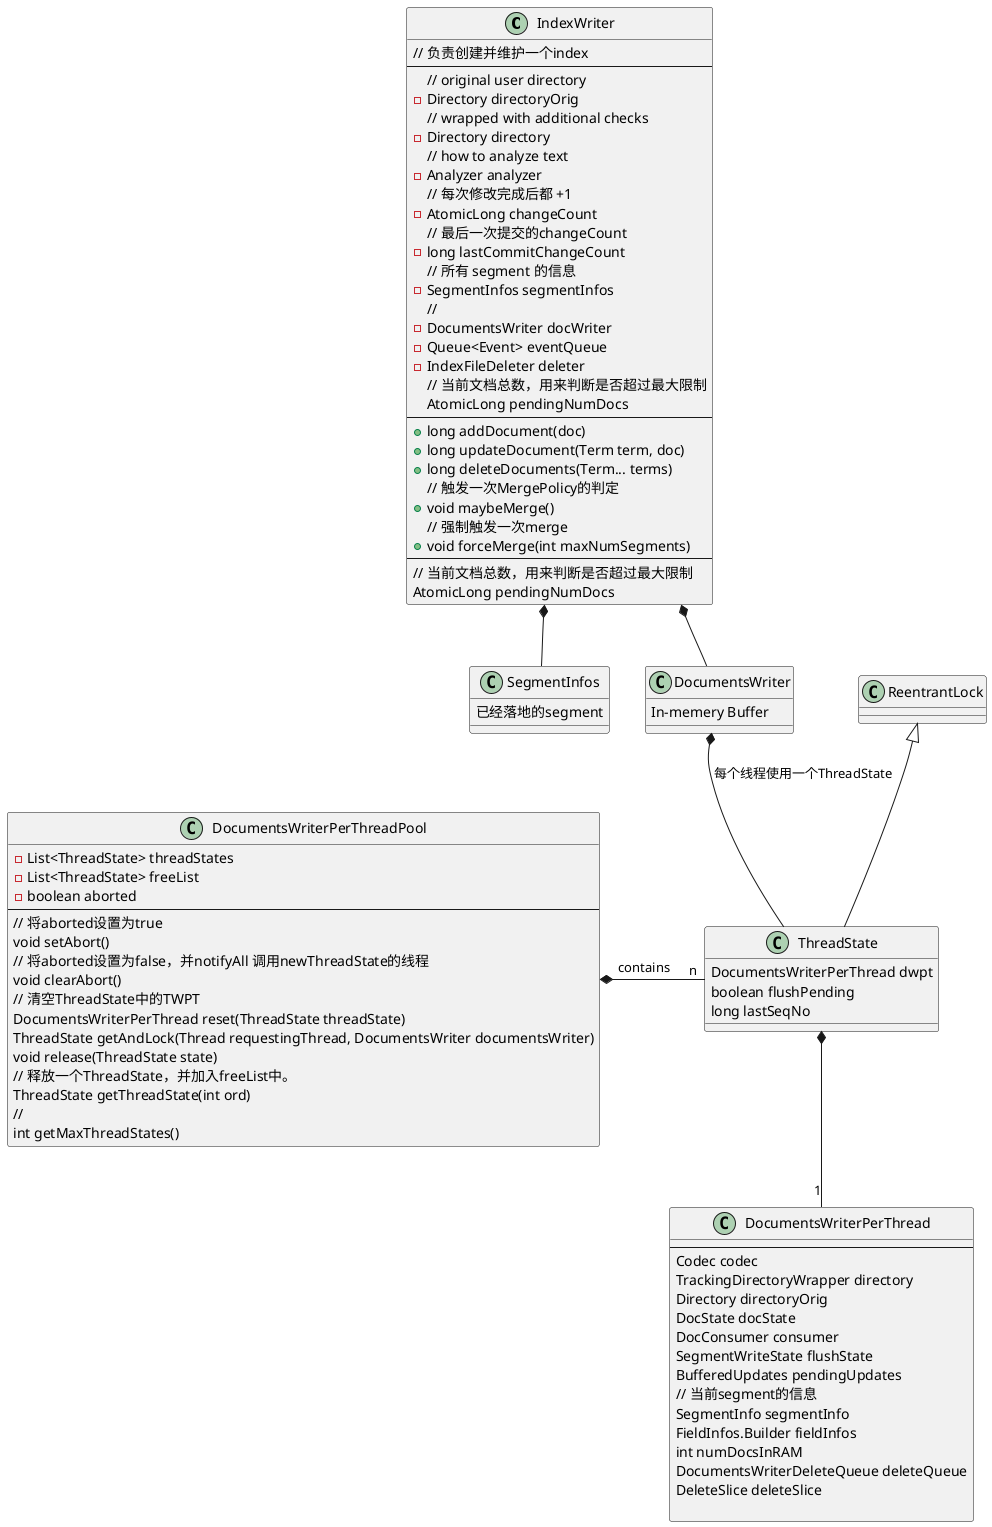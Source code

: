 @startuml
class IndexWriter{
    // 负责创建并维护一个index
    ---
    // original user directory
    -Directory directoryOrig
    // wrapped with additional checks
    -Directory directory
    // how to analyze text
    -Analyzer analyzer
    // 每次修改完成后都 +1
    -AtomicLong changeCount
    // 最后一次提交的changeCount
    -long lastCommitChangeCount
    // 所有 segment 的信息
    -SegmentInfos segmentInfos
    //
    -DocumentsWriter docWriter
    -Queue<Event> eventQueue
    -IndexFileDeleter deleter
    // 当前文档总数，用来判断是否超过最大限制
    AtomicLong pendingNumDocs
    ---
    +long addDocument(doc)
    +long updateDocument(Term term, doc)
    +long deleteDocuments(Term... terms)
    // 触发一次MergePolicy的判定
    +void maybeMerge()
    // 强制触发一次merge
    +void forceMerge(int maxNumSegments)
}

class SegmentInfos{
    已经落地的segment
}

class DocumentsWriter{
    In-memery Buffer
}

class IndexWriter{
    ---
    // 当前文档总数，用来判断是否超过最大限制
    AtomicLong pendingNumDocs
}

class DocumentsWriter{

}

class DocumentsWriterPerThread{
    ---
    Codec codec
    TrackingDirectoryWrapper directory
    Directory directoryOrig
    DocState docState
    DocConsumer consumer
    SegmentWriteState flushState
    BufferedUpdates pendingUpdates
    // 当前segment的信息
    SegmentInfo segmentInfo
    FieldInfos.Builder fieldInfos
    int numDocsInRAM
    DocumentsWriterDeleteQueue deleteQueue
    DeleteSlice deleteSlice

}

class ThreadState extends ReentrantLock{
    DocumentsWriterPerThread dwpt
    boolean flushPending
    long lastSeqNo
}

class DocumentsWriterPerThreadPool{
    -List<ThreadState> threadStates
    -List<ThreadState> freeList
    -boolean aborted
    ---
    // 将aborted设置为true
    void setAbort()
    // 将aborted设置为false，并notifyAll 调用newThreadState的线程
    void clearAbort()
    // 清空ThreadState中的TWPT
    DocumentsWriterPerThread reset(ThreadState threadState)
    ThreadState getAndLock(Thread requestingThread, DocumentsWriter documentsWriter)
    void release(ThreadState state)
    // 释放一个ThreadState，并加入freeList中。
    ThreadState getThreadState(int ord)
    //
    int getMaxThreadStates()
}

IndexWriter *-- SegmentInfos
IndexWriter *-- DocumentsWriter
DocumentsWriter *-- ThreadState : 每个线程使用一个ThreadState
DocumentsWriterPerThreadPool *--right-- "n" ThreadState : "contains     "
ThreadState *-- "1" DocumentsWriterPerThread
@enduml
